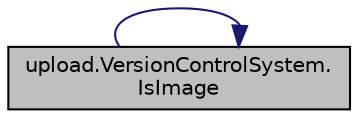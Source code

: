 digraph "upload.VersionControlSystem.IsImage"
{
  edge [fontname="Helvetica",fontsize="10",labelfontname="Helvetica",labelfontsize="10"];
  node [fontname="Helvetica",fontsize="10",shape=record];
  rankdir="LR";
  Node40 [label="upload.VersionControlSystem.\lIsImage",height=0.2,width=0.4,color="black", fillcolor="grey75", style="filled", fontcolor="black"];
  Node40 -> Node40 [color="midnightblue",fontsize="10",style="solid",fontname="Helvetica"];
}
